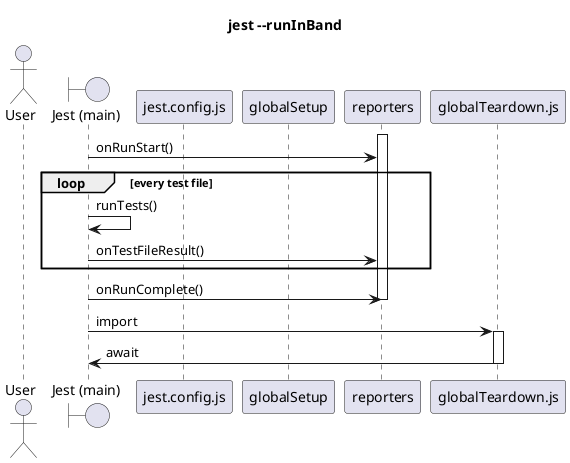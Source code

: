 @startuml

title "jest --runInBand"
actor User
boundary "Jest (main)" as Jest0
participant "jest.config.js" as jestConfig
participant "globalSetup" as globalSetup
participant "reporters" as jestReporter
participant "globalTeardown.js" as globalTeardown

activate jestReporter
Jest0 -> jestReporter: onRunStart()
loop every test file
  Jest0 -> Jest0: runTests()
  Jest0 -> jestReporter: onTestFileResult()
end loop
Jest0 -> jestReporter: onRunComplete()
deactivate jestReporter
Jest0 -> globalTeardown: import
activate globalTeardown
globalTeardown -> Jest0: await
deactivate globalTeardown

deactivate Jest0

@enduml
